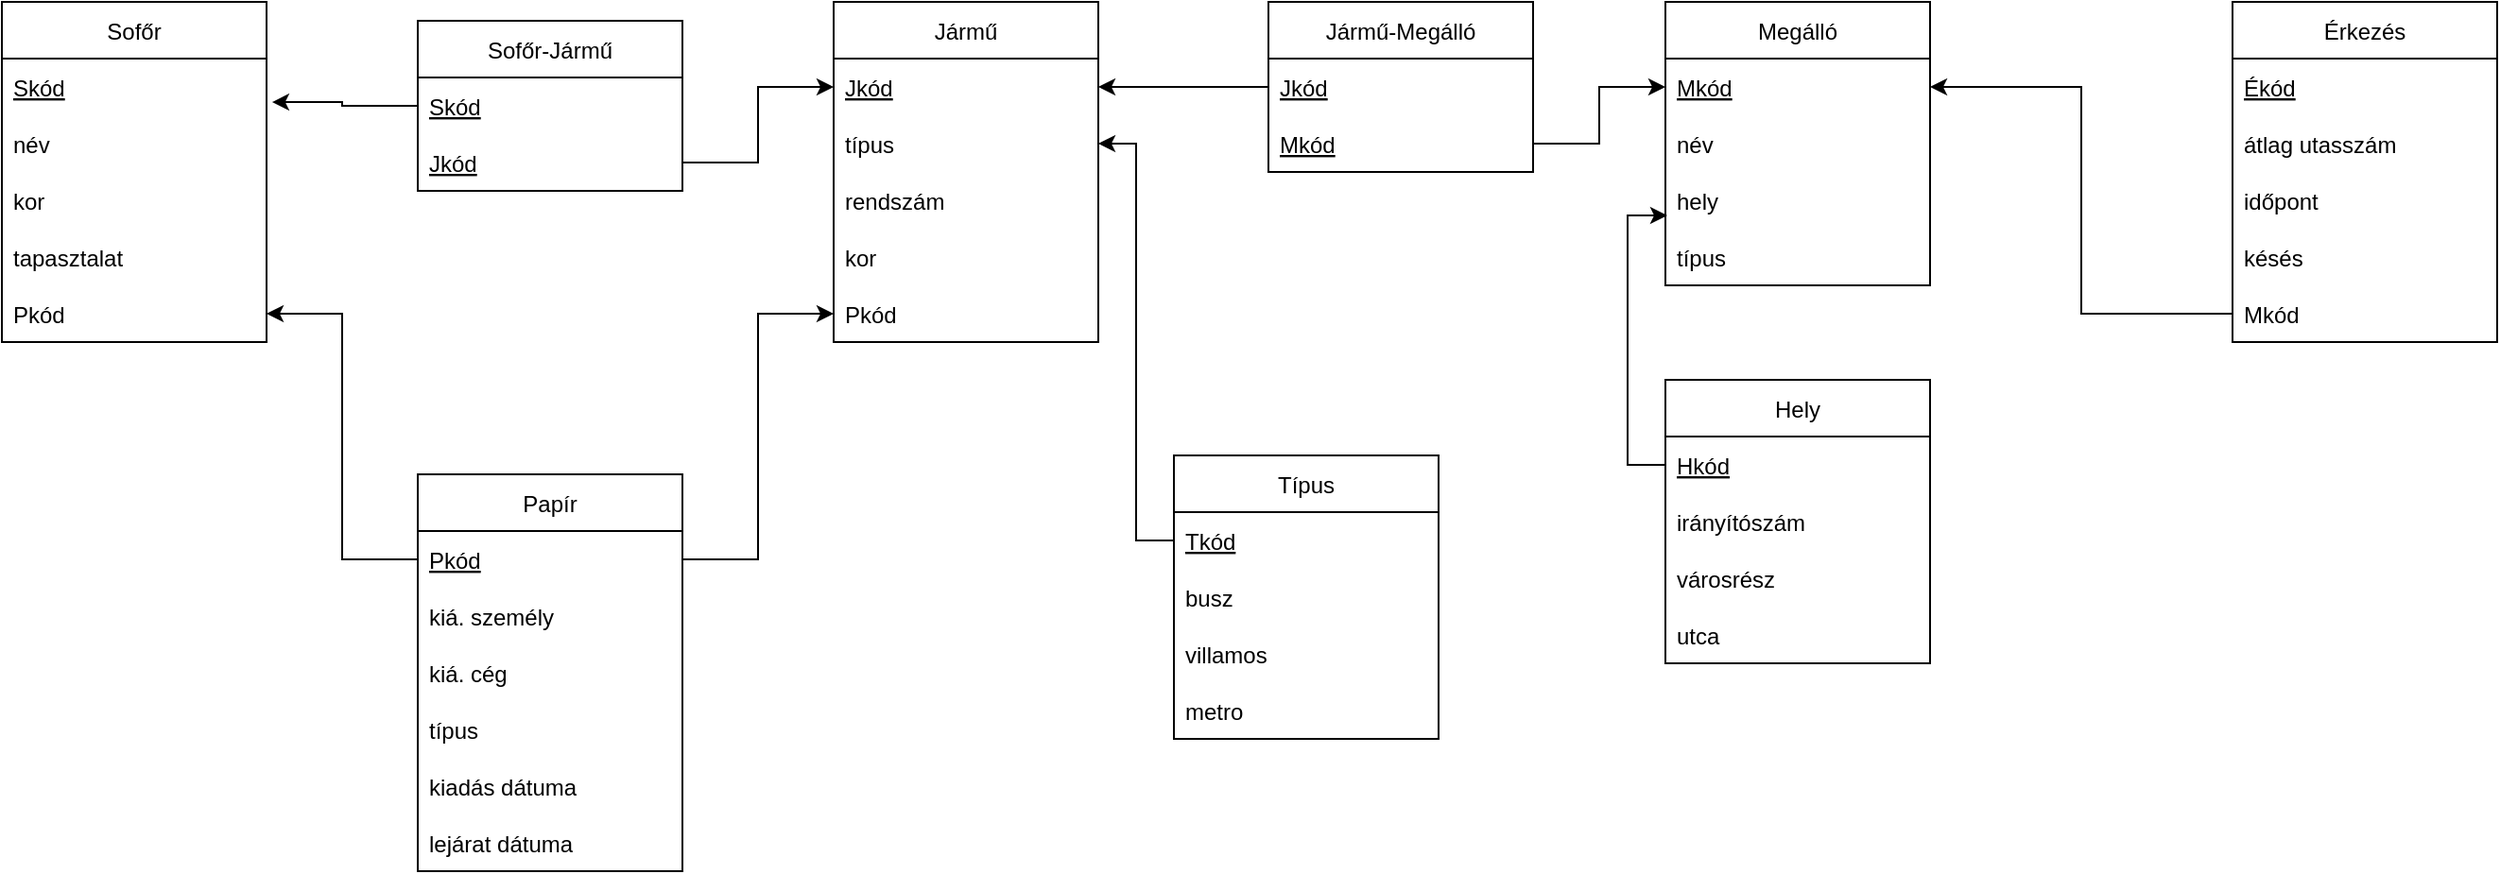 <mxfile version="20.3.0" type="device"><diagram id="90aGe8cbaYQgiN1vRnc5" name="1 oldal"><mxGraphModel dx="3076" dy="2072" grid="1" gridSize="10" guides="1" tooltips="1" connect="1" arrows="1" fold="1" page="1" pageScale="1" pageWidth="827" pageHeight="1169" math="0" shadow="0"><root><mxCell id="0"/><mxCell id="1" parent="0"/><mxCell id="Aza0I_jYwxD0bhqYesrG-1" value="Jármű" style="swimlane;fontStyle=0;childLayout=stackLayout;horizontal=1;startSize=30;horizontalStack=0;resizeParent=1;resizeParentMax=0;resizeLast=0;collapsible=1;marginBottom=0;" parent="1" vertex="1"><mxGeometry x="-510" y="-310" width="140" height="180" as="geometry"/></mxCell><mxCell id="Aza0I_jYwxD0bhqYesrG-2" value="Jkód" style="text;strokeColor=none;fillColor=none;align=left;verticalAlign=middle;spacingLeft=4;spacingRight=4;overflow=hidden;points=[[0,0.5],[1,0.5]];portConstraint=eastwest;rotatable=0;fontStyle=4" parent="Aza0I_jYwxD0bhqYesrG-1" vertex="1"><mxGeometry y="30" width="140" height="30" as="geometry"/></mxCell><mxCell id="Aza0I_jYwxD0bhqYesrG-3" value="típus" style="text;strokeColor=none;fillColor=none;align=left;verticalAlign=middle;spacingLeft=4;spacingRight=4;overflow=hidden;points=[[0,0.5],[1,0.5]];portConstraint=eastwest;rotatable=0;" parent="Aza0I_jYwxD0bhqYesrG-1" vertex="1"><mxGeometry y="60" width="140" height="30" as="geometry"/></mxCell><mxCell id="Aza0I_jYwxD0bhqYesrG-4" value="rendszám" style="text;strokeColor=none;fillColor=none;align=left;verticalAlign=middle;spacingLeft=4;spacingRight=4;overflow=hidden;points=[[0,0.5],[1,0.5]];portConstraint=eastwest;rotatable=0;" parent="Aza0I_jYwxD0bhqYesrG-1" vertex="1"><mxGeometry y="90" width="140" height="30" as="geometry"/></mxCell><mxCell id="Aza0I_jYwxD0bhqYesrG-5" value="kor" style="text;strokeColor=none;fillColor=none;align=left;verticalAlign=middle;spacingLeft=4;spacingRight=4;overflow=hidden;points=[[0,0.5],[1,0.5]];portConstraint=eastwest;rotatable=0;" parent="Aza0I_jYwxD0bhqYesrG-1" vertex="1"><mxGeometry y="120" width="140" height="30" as="geometry"/></mxCell><mxCell id="CPPnrcoWi17C4hBxMViQ-57" value="Pkód" style="text;strokeColor=none;fillColor=none;align=left;verticalAlign=middle;spacingLeft=4;spacingRight=4;overflow=hidden;points=[[0,0.5],[1,0.5]];portConstraint=eastwest;rotatable=0;" vertex="1" parent="Aza0I_jYwxD0bhqYesrG-1"><mxGeometry y="150" width="140" height="30" as="geometry"/></mxCell><mxCell id="CPPnrcoWi17C4hBxMViQ-75" value="" style="edgeStyle=orthogonalEdgeStyle;rounded=0;orthogonalLoop=1;jettySize=auto;html=1;entryX=1;entryY=0.5;entryDx=0;entryDy=0;exitX=0;exitY=0.5;exitDx=0;exitDy=0;" edge="1" parent="1" source="Aza0I_jYwxD0bhqYesrG-8" target="Aza0I_jYwxD0bhqYesrG-3"><mxGeometry relative="1" as="geometry"><mxPoint x="-410" y="5" as="targetPoint"/></mxGeometry></mxCell><mxCell id="Aza0I_jYwxD0bhqYesrG-7" value="Típus" style="swimlane;fontStyle=0;childLayout=stackLayout;horizontal=1;startSize=30;horizontalStack=0;resizeParent=1;resizeParentMax=0;resizeLast=0;collapsible=1;marginBottom=0;" parent="1" vertex="1"><mxGeometry x="-330" y="-70" width="140" height="150" as="geometry"/></mxCell><mxCell id="Aza0I_jYwxD0bhqYesrG-8" value="Tkód" style="text;strokeColor=none;fillColor=none;align=left;verticalAlign=middle;spacingLeft=4;spacingRight=4;overflow=hidden;points=[[0,0.5],[1,0.5]];portConstraint=eastwest;rotatable=0;fontStyle=4" parent="Aza0I_jYwxD0bhqYesrG-7" vertex="1"><mxGeometry y="30" width="140" height="30" as="geometry"/></mxCell><mxCell id="Aza0I_jYwxD0bhqYesrG-9" value="busz" style="text;strokeColor=none;fillColor=none;align=left;verticalAlign=middle;spacingLeft=4;spacingRight=4;overflow=hidden;points=[[0,0.5],[1,0.5]];portConstraint=eastwest;rotatable=0;" parent="Aza0I_jYwxD0bhqYesrG-7" vertex="1"><mxGeometry y="60" width="140" height="30" as="geometry"/></mxCell><mxCell id="Aza0I_jYwxD0bhqYesrG-10" value="villamos" style="text;strokeColor=none;fillColor=none;align=left;verticalAlign=middle;spacingLeft=4;spacingRight=4;overflow=hidden;points=[[0,0.5],[1,0.5]];portConstraint=eastwest;rotatable=0;" parent="Aza0I_jYwxD0bhqYesrG-7" vertex="1"><mxGeometry y="90" width="140" height="30" as="geometry"/></mxCell><mxCell id="Aza0I_jYwxD0bhqYesrG-11" value="metro" style="text;strokeColor=none;fillColor=none;align=left;verticalAlign=middle;spacingLeft=4;spacingRight=4;overflow=hidden;points=[[0,0.5],[1,0.5]];portConstraint=eastwest;rotatable=0;" parent="Aza0I_jYwxD0bhqYesrG-7" vertex="1"><mxGeometry y="120" width="140" height="30" as="geometry"/></mxCell><mxCell id="CPPnrcoWi17C4hBxMViQ-60" value="" style="edgeStyle=orthogonalEdgeStyle;rounded=0;orthogonalLoop=1;jettySize=auto;html=1;entryX=0;entryY=0.5;entryDx=0;entryDy=0;exitX=1;exitY=0.5;exitDx=0;exitDy=0;" edge="1" parent="1" source="Aza0I_jYwxD0bhqYesrG-16" target="CPPnrcoWi17C4hBxMViQ-57"><mxGeometry relative="1" as="geometry"><mxPoint x="-500" y="45" as="targetPoint"/></mxGeometry></mxCell><mxCell id="CPPnrcoWi17C4hBxMViQ-69" value="" style="edgeStyle=orthogonalEdgeStyle;rounded=0;orthogonalLoop=1;jettySize=auto;html=1;entryX=1;entryY=0.5;entryDx=0;entryDy=0;exitX=0;exitY=0.5;exitDx=0;exitDy=0;" edge="1" parent="1" source="Aza0I_jYwxD0bhqYesrG-16" target="CPPnrcoWi17C4hBxMViQ-61"><mxGeometry relative="1" as="geometry"><mxPoint x="-810" y="45" as="targetPoint"/></mxGeometry></mxCell><mxCell id="Aza0I_jYwxD0bhqYesrG-15" value="Papír" style="swimlane;fontStyle=0;childLayout=stackLayout;horizontal=1;startSize=30;horizontalStack=0;resizeParent=1;resizeParentMax=0;resizeLast=0;collapsible=1;marginBottom=0;" parent="1" vertex="1"><mxGeometry x="-730" y="-60" width="140" height="210" as="geometry"/></mxCell><mxCell id="Aza0I_jYwxD0bhqYesrG-16" value="Pkód" style="text;strokeColor=none;fillColor=none;align=left;verticalAlign=middle;spacingLeft=4;spacingRight=4;overflow=hidden;points=[[0,0.5],[1,0.5]];portConstraint=eastwest;rotatable=0;fontStyle=4" parent="Aza0I_jYwxD0bhqYesrG-15" vertex="1"><mxGeometry y="30" width="140" height="30" as="geometry"/></mxCell><mxCell id="Aza0I_jYwxD0bhqYesrG-17" value="kiá. személy" style="text;strokeColor=none;fillColor=none;align=left;verticalAlign=middle;spacingLeft=4;spacingRight=4;overflow=hidden;points=[[0,0.5],[1,0.5]];portConstraint=eastwest;rotatable=0;" parent="Aza0I_jYwxD0bhqYesrG-15" vertex="1"><mxGeometry y="60" width="140" height="30" as="geometry"/></mxCell><mxCell id="Aza0I_jYwxD0bhqYesrG-18" value="kiá. cég" style="text;strokeColor=none;fillColor=none;align=left;verticalAlign=middle;spacingLeft=4;spacingRight=4;overflow=hidden;points=[[0,0.5],[1,0.5]];portConstraint=eastwest;rotatable=0;" parent="Aza0I_jYwxD0bhqYesrG-15" vertex="1"><mxGeometry y="90" width="140" height="30" as="geometry"/></mxCell><mxCell id="Aza0I_jYwxD0bhqYesrG-20" value="típus" style="text;strokeColor=none;fillColor=none;align=left;verticalAlign=middle;spacingLeft=4;spacingRight=4;overflow=hidden;points=[[0,0.5],[1,0.5]];portConstraint=eastwest;rotatable=0;" parent="Aza0I_jYwxD0bhqYesrG-15" vertex="1"><mxGeometry y="120" width="140" height="30" as="geometry"/></mxCell><mxCell id="CPPnrcoWi17C4hBxMViQ-56" value="kiadás dátuma" style="text;strokeColor=none;fillColor=none;align=left;verticalAlign=middle;spacingLeft=4;spacingRight=4;overflow=hidden;points=[[0,0.5],[1,0.5]];portConstraint=eastwest;rotatable=0;" vertex="1" parent="Aza0I_jYwxD0bhqYesrG-15"><mxGeometry y="150" width="140" height="30" as="geometry"/></mxCell><mxCell id="CPPnrcoWi17C4hBxMViQ-55" value="lejárat dátuma" style="text;strokeColor=none;fillColor=none;align=left;verticalAlign=middle;spacingLeft=4;spacingRight=4;overflow=hidden;points=[[0,0.5],[1,0.5]];portConstraint=eastwest;rotatable=0;" vertex="1" parent="Aza0I_jYwxD0bhqYesrG-15"><mxGeometry y="180" width="140" height="30" as="geometry"/></mxCell><mxCell id="Aza0I_jYwxD0bhqYesrG-25" value="Sofőr" style="swimlane;fontStyle=0;childLayout=stackLayout;horizontal=1;startSize=30;horizontalStack=0;resizeParent=1;resizeParentMax=0;resizeLast=0;collapsible=1;marginBottom=0;" parent="1" vertex="1"><mxGeometry x="-950" y="-310" width="140" height="180" as="geometry"/></mxCell><mxCell id="Aza0I_jYwxD0bhqYesrG-26" value="Skód" style="text;strokeColor=none;fillColor=none;align=left;verticalAlign=middle;spacingLeft=4;spacingRight=4;overflow=hidden;points=[[0,0.5],[1,0.5]];portConstraint=eastwest;rotatable=0;fontStyle=4" parent="Aza0I_jYwxD0bhqYesrG-25" vertex="1"><mxGeometry y="30" width="140" height="30" as="geometry"/></mxCell><mxCell id="Aza0I_jYwxD0bhqYesrG-27" value="név" style="text;strokeColor=none;fillColor=none;align=left;verticalAlign=middle;spacingLeft=4;spacingRight=4;overflow=hidden;points=[[0,0.5],[1,0.5]];portConstraint=eastwest;rotatable=0;" parent="Aza0I_jYwxD0bhqYesrG-25" vertex="1"><mxGeometry y="60" width="140" height="30" as="geometry"/></mxCell><mxCell id="Aza0I_jYwxD0bhqYesrG-28" value="kor" style="text;strokeColor=none;fillColor=none;align=left;verticalAlign=middle;spacingLeft=4;spacingRight=4;overflow=hidden;points=[[0,0.5],[1,0.5]];portConstraint=eastwest;rotatable=0;" parent="Aza0I_jYwxD0bhqYesrG-25" vertex="1"><mxGeometry y="90" width="140" height="30" as="geometry"/></mxCell><mxCell id="Aza0I_jYwxD0bhqYesrG-29" value="tapasztalat" style="text;strokeColor=none;fillColor=none;align=left;verticalAlign=middle;spacingLeft=4;spacingRight=4;overflow=hidden;points=[[0,0.5],[1,0.5]];portConstraint=eastwest;rotatable=0;" parent="Aza0I_jYwxD0bhqYesrG-25" vertex="1"><mxGeometry y="120" width="140" height="30" as="geometry"/></mxCell><mxCell id="CPPnrcoWi17C4hBxMViQ-61" value="Pkód" style="text;strokeColor=none;fillColor=none;align=left;verticalAlign=middle;spacingLeft=4;spacingRight=4;overflow=hidden;points=[[0,0.5],[1,0.5]];portConstraint=eastwest;rotatable=0;" vertex="1" parent="Aza0I_jYwxD0bhqYesrG-25"><mxGeometry y="150" width="140" height="30" as="geometry"/></mxCell><mxCell id="CPPnrcoWi17C4hBxMViQ-53" value="" style="edgeStyle=orthogonalEdgeStyle;rounded=0;orthogonalLoop=1;jettySize=auto;html=1;entryX=0;entryY=0.5;entryDx=0;entryDy=0;exitX=1;exitY=0.5;exitDx=0;exitDy=0;" edge="1" parent="1" source="Aza0I_jYwxD0bhqYesrG-52" target="Aza0I_jYwxD0bhqYesrG-2"><mxGeometry relative="1" as="geometry"/></mxCell><mxCell id="CPPnrcoWi17C4hBxMViQ-54" value="" style="edgeStyle=orthogonalEdgeStyle;rounded=0;orthogonalLoop=1;jettySize=auto;html=1;entryX=1.021;entryY=0.767;entryDx=0;entryDy=0;entryPerimeter=0;" edge="1" parent="1" source="Aza0I_jYwxD0bhqYesrG-50" target="Aza0I_jYwxD0bhqYesrG-26"><mxGeometry relative="1" as="geometry"/></mxCell><mxCell id="Aza0I_jYwxD0bhqYesrG-50" value="Sofőr-Jármű" style="swimlane;fontStyle=0;childLayout=stackLayout;horizontal=1;startSize=30;horizontalStack=0;resizeParent=1;resizeParentMax=0;resizeLast=0;collapsible=1;marginBottom=0;" parent="1" vertex="1"><mxGeometry x="-730" y="-300" width="140" height="90" as="geometry"/></mxCell><mxCell id="Aza0I_jYwxD0bhqYesrG-51" value="Skód" style="text;strokeColor=none;fillColor=none;align=left;verticalAlign=middle;spacingLeft=4;spacingRight=4;overflow=hidden;points=[[0,0.5],[1,0.5]];portConstraint=eastwest;rotatable=0;fontStyle=4" parent="Aza0I_jYwxD0bhqYesrG-50" vertex="1"><mxGeometry y="30" width="140" height="30" as="geometry"/></mxCell><mxCell id="Aza0I_jYwxD0bhqYesrG-52" value="Jkód" style="text;strokeColor=none;fillColor=none;align=left;verticalAlign=middle;spacingLeft=4;spacingRight=4;overflow=hidden;points=[[0,0.5],[1,0.5]];portConstraint=eastwest;rotatable=0;fontStyle=4" parent="Aza0I_jYwxD0bhqYesrG-50" vertex="1"><mxGeometry y="60" width="140" height="30" as="geometry"/></mxCell><mxCell id="CPPnrcoWi17C4hBxMViQ-1" value="Megálló" style="swimlane;fontStyle=0;childLayout=stackLayout;horizontal=1;startSize=30;horizontalStack=0;resizeParent=1;resizeParentMax=0;resizeLast=0;collapsible=1;marginBottom=0;" vertex="1" parent="1"><mxGeometry x="-70" y="-310" width="140" height="150" as="geometry"/></mxCell><mxCell id="CPPnrcoWi17C4hBxMViQ-2" value="Mkód" style="text;strokeColor=none;fillColor=none;align=left;verticalAlign=middle;spacingLeft=4;spacingRight=4;overflow=hidden;points=[[0,0.5],[1,0.5]];portConstraint=eastwest;rotatable=0;fontStyle=4" vertex="1" parent="CPPnrcoWi17C4hBxMViQ-1"><mxGeometry y="30" width="140" height="30" as="geometry"/></mxCell><mxCell id="CPPnrcoWi17C4hBxMViQ-3" value="név " style="text;strokeColor=none;fillColor=none;align=left;verticalAlign=middle;spacingLeft=4;spacingRight=4;overflow=hidden;points=[[0,0.5],[1,0.5]];portConstraint=eastwest;rotatable=0;" vertex="1" parent="CPPnrcoWi17C4hBxMViQ-1"><mxGeometry y="60" width="140" height="30" as="geometry"/></mxCell><mxCell id="CPPnrcoWi17C4hBxMViQ-4" value="hely" style="text;strokeColor=none;fillColor=none;align=left;verticalAlign=middle;spacingLeft=4;spacingRight=4;overflow=hidden;points=[[0,0.5],[1,0.5]];portConstraint=eastwest;rotatable=0;" vertex="1" parent="CPPnrcoWi17C4hBxMViQ-1"><mxGeometry y="90" width="140" height="30" as="geometry"/></mxCell><mxCell id="CPPnrcoWi17C4hBxMViQ-12" value="típus" style="text;strokeColor=none;fillColor=none;align=left;verticalAlign=middle;spacingLeft=4;spacingRight=4;overflow=hidden;points=[[0,0.5],[1,0.5]];portConstraint=eastwest;rotatable=0;" vertex="1" parent="CPPnrcoWi17C4hBxMViQ-1"><mxGeometry y="120" width="140" height="30" as="geometry"/></mxCell><mxCell id="CPPnrcoWi17C4hBxMViQ-31" value="" style="edgeStyle=orthogonalEdgeStyle;rounded=0;orthogonalLoop=1;jettySize=auto;html=1;entryX=0.007;entryY=0.767;entryDx=0;entryDy=0;entryPerimeter=0;exitX=0;exitY=0.5;exitDx=0;exitDy=0;" edge="1" parent="1" source="CPPnrcoWi17C4hBxMViQ-6" target="CPPnrcoWi17C4hBxMViQ-4"><mxGeometry relative="1" as="geometry"><mxPoint x="-90" y="-210" as="targetPoint"/></mxGeometry></mxCell><mxCell id="CPPnrcoWi17C4hBxMViQ-5" value="Hely" style="swimlane;fontStyle=0;childLayout=stackLayout;horizontal=1;startSize=30;horizontalStack=0;resizeParent=1;resizeParentMax=0;resizeLast=0;collapsible=1;marginBottom=0;" vertex="1" parent="1"><mxGeometry x="-70" y="-110" width="140" height="150" as="geometry"/></mxCell><mxCell id="CPPnrcoWi17C4hBxMViQ-6" value="Hkód" style="text;strokeColor=none;fillColor=none;align=left;verticalAlign=middle;spacingLeft=4;spacingRight=4;overflow=hidden;points=[[0,0.5],[1,0.5]];portConstraint=eastwest;rotatable=0;fontStyle=4" vertex="1" parent="CPPnrcoWi17C4hBxMViQ-5"><mxGeometry y="30" width="140" height="30" as="geometry"/></mxCell><mxCell id="CPPnrcoWi17C4hBxMViQ-7" value="irányítószám" style="text;strokeColor=none;fillColor=none;align=left;verticalAlign=middle;spacingLeft=4;spacingRight=4;overflow=hidden;points=[[0,0.5],[1,0.5]];portConstraint=eastwest;rotatable=0;" vertex="1" parent="CPPnrcoWi17C4hBxMViQ-5"><mxGeometry y="60" width="140" height="30" as="geometry"/></mxCell><mxCell id="CPPnrcoWi17C4hBxMViQ-8" value="városrész" style="text;strokeColor=none;fillColor=none;align=left;verticalAlign=middle;spacingLeft=4;spacingRight=4;overflow=hidden;points=[[0,0.5],[1,0.5]];portConstraint=eastwest;rotatable=0;" vertex="1" parent="CPPnrcoWi17C4hBxMViQ-5"><mxGeometry y="90" width="140" height="30" as="geometry"/></mxCell><mxCell id="CPPnrcoWi17C4hBxMViQ-13" value="utca" style="text;strokeColor=none;fillColor=none;align=left;verticalAlign=middle;spacingLeft=4;spacingRight=4;overflow=hidden;points=[[0,0.5],[1,0.5]];portConstraint=eastwest;rotatable=0;" vertex="1" parent="CPPnrcoWi17C4hBxMViQ-5"><mxGeometry y="120" width="140" height="30" as="geometry"/></mxCell><mxCell id="CPPnrcoWi17C4hBxMViQ-44" value="" style="edgeStyle=orthogonalEdgeStyle;rounded=0;orthogonalLoop=1;jettySize=auto;html=1;entryX=1;entryY=0.5;entryDx=0;entryDy=0;exitX=0;exitY=0.5;exitDx=0;exitDy=0;" edge="1" parent="1" source="CPPnrcoWi17C4hBxMViQ-41" target="CPPnrcoWi17C4hBxMViQ-2"><mxGeometry relative="1" as="geometry"><mxPoint x="140" y="-220" as="targetPoint"/></mxGeometry></mxCell><mxCell id="CPPnrcoWi17C4hBxMViQ-18" value="Érkezés" style="swimlane;fontStyle=0;childLayout=stackLayout;horizontal=1;startSize=30;horizontalStack=0;resizeParent=1;resizeParentMax=0;resizeLast=0;collapsible=1;marginBottom=0;" vertex="1" parent="1"><mxGeometry x="230" y="-310" width="140" height="180" as="geometry"/></mxCell><mxCell id="CPPnrcoWi17C4hBxMViQ-19" value="Ékód" style="text;strokeColor=none;fillColor=none;align=left;verticalAlign=middle;spacingLeft=4;spacingRight=4;overflow=hidden;points=[[0,0.5],[1,0.5]];portConstraint=eastwest;rotatable=0;fontStyle=4" vertex="1" parent="CPPnrcoWi17C4hBxMViQ-18"><mxGeometry y="30" width="140" height="30" as="geometry"/></mxCell><mxCell id="CPPnrcoWi17C4hBxMViQ-20" value="átlag utasszám" style="text;strokeColor=none;fillColor=none;align=left;verticalAlign=middle;spacingLeft=4;spacingRight=4;overflow=hidden;points=[[0,0.5],[1,0.5]];portConstraint=eastwest;rotatable=0;" vertex="1" parent="CPPnrcoWi17C4hBxMViQ-18"><mxGeometry y="60" width="140" height="30" as="geometry"/></mxCell><mxCell id="CPPnrcoWi17C4hBxMViQ-22" value="időpont" style="text;strokeColor=none;fillColor=none;align=left;verticalAlign=middle;spacingLeft=4;spacingRight=4;overflow=hidden;points=[[0,0.5],[1,0.5]];portConstraint=eastwest;rotatable=0;" vertex="1" parent="CPPnrcoWi17C4hBxMViQ-18"><mxGeometry y="90" width="140" height="30" as="geometry"/></mxCell><mxCell id="CPPnrcoWi17C4hBxMViQ-23" value="késés" style="text;strokeColor=none;fillColor=none;align=left;verticalAlign=middle;spacingLeft=4;spacingRight=4;overflow=hidden;points=[[0,0.5],[1,0.5]];portConstraint=eastwest;rotatable=0;" vertex="1" parent="CPPnrcoWi17C4hBxMViQ-18"><mxGeometry y="120" width="140" height="30" as="geometry"/></mxCell><mxCell id="CPPnrcoWi17C4hBxMViQ-41" value="Mkód" style="text;strokeColor=none;fillColor=none;align=left;verticalAlign=middle;spacingLeft=4;spacingRight=4;overflow=hidden;points=[[0,0.5],[1,0.5]];portConstraint=eastwest;rotatable=0;" vertex="1" parent="CPPnrcoWi17C4hBxMViQ-18"><mxGeometry y="150" width="140" height="30" as="geometry"/></mxCell><mxCell id="CPPnrcoWi17C4hBxMViQ-50" value="" style="edgeStyle=orthogonalEdgeStyle;rounded=0;orthogonalLoop=1;jettySize=auto;html=1;entryX=0;entryY=0.5;entryDx=0;entryDy=0;" edge="1" parent="1" source="CPPnrcoWi17C4hBxMViQ-47" target="CPPnrcoWi17C4hBxMViQ-2"><mxGeometry relative="1" as="geometry"><mxPoint x="-110" y="-265" as="targetPoint"/></mxGeometry></mxCell><mxCell id="CPPnrcoWi17C4hBxMViQ-52" value="" style="edgeStyle=orthogonalEdgeStyle;rounded=0;orthogonalLoop=1;jettySize=auto;html=1;entryX=1;entryY=0.5;entryDx=0;entryDy=0;" edge="1" parent="1" source="CPPnrcoWi17C4hBxMViQ-45" target="Aza0I_jYwxD0bhqYesrG-2"><mxGeometry relative="1" as="geometry"/></mxCell><mxCell id="CPPnrcoWi17C4hBxMViQ-45" value="Jármű-Megálló" style="swimlane;fontStyle=0;childLayout=stackLayout;horizontal=1;startSize=30;horizontalStack=0;resizeParent=1;resizeParentMax=0;resizeLast=0;collapsible=1;marginBottom=0;" vertex="1" parent="1"><mxGeometry x="-280" y="-310" width="140" height="90" as="geometry"/></mxCell><mxCell id="CPPnrcoWi17C4hBxMViQ-46" value="Jkód" style="text;strokeColor=none;fillColor=none;align=left;verticalAlign=middle;spacingLeft=4;spacingRight=4;overflow=hidden;points=[[0,0.5],[1,0.5]];portConstraint=eastwest;rotatable=0;fontStyle=4" vertex="1" parent="CPPnrcoWi17C4hBxMViQ-45"><mxGeometry y="30" width="140" height="30" as="geometry"/></mxCell><mxCell id="CPPnrcoWi17C4hBxMViQ-47" value="Mkód" style="text;strokeColor=none;fillColor=none;align=left;verticalAlign=middle;spacingLeft=4;spacingRight=4;overflow=hidden;points=[[0,0.5],[1,0.5]];portConstraint=eastwest;rotatable=0;fontStyle=4" vertex="1" parent="CPPnrcoWi17C4hBxMViQ-45"><mxGeometry y="60" width="140" height="30" as="geometry"/></mxCell></root></mxGraphModel></diagram></mxfile>